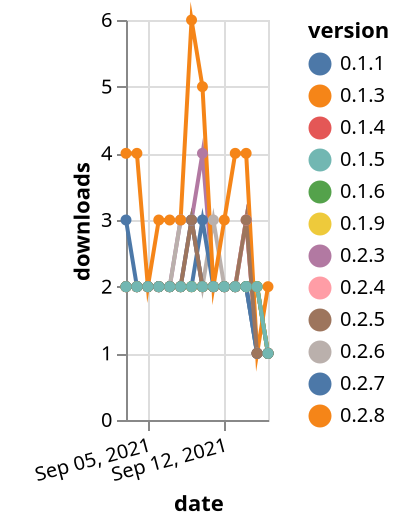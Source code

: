 {"$schema": "https://vega.github.io/schema/vega-lite/v5.json", "description": "A simple bar chart with embedded data.", "data": {"values": [{"date": "2021-09-03", "total": 2260, "delta": 2, "version": "0.1.3"}, {"date": "2021-09-04", "total": 2262, "delta": 2, "version": "0.1.3"}, {"date": "2021-09-05", "total": 2264, "delta": 2, "version": "0.1.3"}, {"date": "2021-09-06", "total": 2266, "delta": 2, "version": "0.1.3"}, {"date": "2021-09-07", "total": 2268, "delta": 2, "version": "0.1.3"}, {"date": "2021-09-08", "total": 2270, "delta": 2, "version": "0.1.3"}, {"date": "2021-09-09", "total": 2272, "delta": 2, "version": "0.1.3"}, {"date": "2021-09-10", "total": 2274, "delta": 2, "version": "0.1.3"}, {"date": "2021-09-11", "total": 2276, "delta": 2, "version": "0.1.3"}, {"date": "2021-09-12", "total": 2278, "delta": 2, "version": "0.1.3"}, {"date": "2021-09-13", "total": 2280, "delta": 2, "version": "0.1.3"}, {"date": "2021-09-14", "total": 2282, "delta": 2, "version": "0.1.3"}, {"date": "2021-09-15", "total": 2284, "delta": 2, "version": "0.1.3"}, {"date": "2021-09-16", "total": 2285, "delta": 1, "version": "0.1.3"}, {"date": "2021-09-03", "total": 3035, "delta": 2, "version": "0.2.3"}, {"date": "2021-09-04", "total": 3037, "delta": 2, "version": "0.2.3"}, {"date": "2021-09-05", "total": 3039, "delta": 2, "version": "0.2.3"}, {"date": "2021-09-06", "total": 3041, "delta": 2, "version": "0.2.3"}, {"date": "2021-09-07", "total": 3043, "delta": 2, "version": "0.2.3"}, {"date": "2021-09-08", "total": 3046, "delta": 3, "version": "0.2.3"}, {"date": "2021-09-09", "total": 3049, "delta": 3, "version": "0.2.3"}, {"date": "2021-09-10", "total": 3053, "delta": 4, "version": "0.2.3"}, {"date": "2021-09-11", "total": 3055, "delta": 2, "version": "0.2.3"}, {"date": "2021-09-12", "total": 3057, "delta": 2, "version": "0.2.3"}, {"date": "2021-09-13", "total": 3059, "delta": 2, "version": "0.2.3"}, {"date": "2021-09-14", "total": 3062, "delta": 3, "version": "0.2.3"}, {"date": "2021-09-15", "total": 3063, "delta": 1, "version": "0.2.3"}, {"date": "2021-09-16", "total": 3064, "delta": 1, "version": "0.2.3"}, {"date": "2021-09-03", "total": 1826, "delta": 2, "version": "0.2.4"}, {"date": "2021-09-04", "total": 1828, "delta": 2, "version": "0.2.4"}, {"date": "2021-09-05", "total": 1830, "delta": 2, "version": "0.2.4"}, {"date": "2021-09-06", "total": 1832, "delta": 2, "version": "0.2.4"}, {"date": "2021-09-07", "total": 1834, "delta": 2, "version": "0.2.4"}, {"date": "2021-09-08", "total": 1836, "delta": 2, "version": "0.2.4"}, {"date": "2021-09-09", "total": 1839, "delta": 3, "version": "0.2.4"}, {"date": "2021-09-10", "total": 1841, "delta": 2, "version": "0.2.4"}, {"date": "2021-09-11", "total": 1843, "delta": 2, "version": "0.2.4"}, {"date": "2021-09-12", "total": 1845, "delta": 2, "version": "0.2.4"}, {"date": "2021-09-13", "total": 1847, "delta": 2, "version": "0.2.4"}, {"date": "2021-09-14", "total": 1850, "delta": 3, "version": "0.2.4"}, {"date": "2021-09-15", "total": 1851, "delta": 1, "version": "0.2.4"}, {"date": "2021-09-16", "total": 1852, "delta": 1, "version": "0.2.4"}, {"date": "2021-09-03", "total": 2283, "delta": 2, "version": "0.1.4"}, {"date": "2021-09-04", "total": 2285, "delta": 2, "version": "0.1.4"}, {"date": "2021-09-05", "total": 2287, "delta": 2, "version": "0.1.4"}, {"date": "2021-09-06", "total": 2289, "delta": 2, "version": "0.1.4"}, {"date": "2021-09-07", "total": 2291, "delta": 2, "version": "0.1.4"}, {"date": "2021-09-08", "total": 2293, "delta": 2, "version": "0.1.4"}, {"date": "2021-09-09", "total": 2295, "delta": 2, "version": "0.1.4"}, {"date": "2021-09-10", "total": 2297, "delta": 2, "version": "0.1.4"}, {"date": "2021-09-11", "total": 2299, "delta": 2, "version": "0.1.4"}, {"date": "2021-09-12", "total": 2301, "delta": 2, "version": "0.1.4"}, {"date": "2021-09-13", "total": 2303, "delta": 2, "version": "0.1.4"}, {"date": "2021-09-14", "total": 2305, "delta": 2, "version": "0.1.4"}, {"date": "2021-09-15", "total": 2307, "delta": 2, "version": "0.1.4"}, {"date": "2021-09-16", "total": 2308, "delta": 1, "version": "0.1.4"}, {"date": "2021-09-03", "total": 3410, "delta": 2, "version": "0.1.9"}, {"date": "2021-09-04", "total": 3412, "delta": 2, "version": "0.1.9"}, {"date": "2021-09-05", "total": 3414, "delta": 2, "version": "0.1.9"}, {"date": "2021-09-06", "total": 3416, "delta": 2, "version": "0.1.9"}, {"date": "2021-09-07", "total": 3418, "delta": 2, "version": "0.1.9"}, {"date": "2021-09-08", "total": 3420, "delta": 2, "version": "0.1.9"}, {"date": "2021-09-09", "total": 3422, "delta": 2, "version": "0.1.9"}, {"date": "2021-09-10", "total": 3424, "delta": 2, "version": "0.1.9"}, {"date": "2021-09-11", "total": 3426, "delta": 2, "version": "0.1.9"}, {"date": "2021-09-12", "total": 3428, "delta": 2, "version": "0.1.9"}, {"date": "2021-09-13", "total": 3430, "delta": 2, "version": "0.1.9"}, {"date": "2021-09-14", "total": 3432, "delta": 2, "version": "0.1.9"}, {"date": "2021-09-15", "total": 3434, "delta": 2, "version": "0.1.9"}, {"date": "2021-09-16", "total": 3435, "delta": 1, "version": "0.1.9"}, {"date": "2021-09-03", "total": 1475, "delta": 2, "version": "0.2.6"}, {"date": "2021-09-04", "total": 1477, "delta": 2, "version": "0.2.6"}, {"date": "2021-09-05", "total": 1479, "delta": 2, "version": "0.2.6"}, {"date": "2021-09-06", "total": 1481, "delta": 2, "version": "0.2.6"}, {"date": "2021-09-07", "total": 1483, "delta": 2, "version": "0.2.6"}, {"date": "2021-09-08", "total": 1486, "delta": 3, "version": "0.2.6"}, {"date": "2021-09-09", "total": 1489, "delta": 3, "version": "0.2.6"}, {"date": "2021-09-10", "total": 1491, "delta": 2, "version": "0.2.6"}, {"date": "2021-09-11", "total": 1494, "delta": 3, "version": "0.2.6"}, {"date": "2021-09-12", "total": 1496, "delta": 2, "version": "0.2.6"}, {"date": "2021-09-13", "total": 1498, "delta": 2, "version": "0.2.6"}, {"date": "2021-09-14", "total": 1500, "delta": 2, "version": "0.2.6"}, {"date": "2021-09-15", "total": 1501, "delta": 1, "version": "0.2.6"}, {"date": "2021-09-16", "total": 1502, "delta": 1, "version": "0.2.6"}, {"date": "2021-09-03", "total": 2264, "delta": 2, "version": "0.1.1"}, {"date": "2021-09-04", "total": 2266, "delta": 2, "version": "0.1.1"}, {"date": "2021-09-05", "total": 2268, "delta": 2, "version": "0.1.1"}, {"date": "2021-09-06", "total": 2270, "delta": 2, "version": "0.1.1"}, {"date": "2021-09-07", "total": 2272, "delta": 2, "version": "0.1.1"}, {"date": "2021-09-08", "total": 2274, "delta": 2, "version": "0.1.1"}, {"date": "2021-09-09", "total": 2276, "delta": 2, "version": "0.1.1"}, {"date": "2021-09-10", "total": 2279, "delta": 3, "version": "0.1.1"}, {"date": "2021-09-11", "total": 2281, "delta": 2, "version": "0.1.1"}, {"date": "2021-09-12", "total": 2283, "delta": 2, "version": "0.1.1"}, {"date": "2021-09-13", "total": 2285, "delta": 2, "version": "0.1.1"}, {"date": "2021-09-14", "total": 2287, "delta": 2, "version": "0.1.1"}, {"date": "2021-09-15", "total": 2288, "delta": 1, "version": "0.1.1"}, {"date": "2021-09-16", "total": 2289, "delta": 1, "version": "0.1.1"}, {"date": "2021-09-03", "total": 137, "delta": 4, "version": "0.2.8"}, {"date": "2021-09-04", "total": 141, "delta": 4, "version": "0.2.8"}, {"date": "2021-09-05", "total": 143, "delta": 2, "version": "0.2.8"}, {"date": "2021-09-06", "total": 146, "delta": 3, "version": "0.2.8"}, {"date": "2021-09-07", "total": 149, "delta": 3, "version": "0.2.8"}, {"date": "2021-09-08", "total": 152, "delta": 3, "version": "0.2.8"}, {"date": "2021-09-09", "total": 158, "delta": 6, "version": "0.2.8"}, {"date": "2021-09-10", "total": 163, "delta": 5, "version": "0.2.8"}, {"date": "2021-09-11", "total": 165, "delta": 2, "version": "0.2.8"}, {"date": "2021-09-12", "total": 168, "delta": 3, "version": "0.2.8"}, {"date": "2021-09-13", "total": 172, "delta": 4, "version": "0.2.8"}, {"date": "2021-09-14", "total": 176, "delta": 4, "version": "0.2.8"}, {"date": "2021-09-15", "total": 177, "delta": 1, "version": "0.2.8"}, {"date": "2021-09-16", "total": 179, "delta": 2, "version": "0.2.8"}, {"date": "2021-09-03", "total": 297, "delta": 3, "version": "0.2.7"}, {"date": "2021-09-04", "total": 299, "delta": 2, "version": "0.2.7"}, {"date": "2021-09-05", "total": 301, "delta": 2, "version": "0.2.7"}, {"date": "2021-09-06", "total": 303, "delta": 2, "version": "0.2.7"}, {"date": "2021-09-07", "total": 305, "delta": 2, "version": "0.2.7"}, {"date": "2021-09-08", "total": 307, "delta": 2, "version": "0.2.7"}, {"date": "2021-09-09", "total": 310, "delta": 3, "version": "0.2.7"}, {"date": "2021-09-10", "total": 312, "delta": 2, "version": "0.2.7"}, {"date": "2021-09-11", "total": 314, "delta": 2, "version": "0.2.7"}, {"date": "2021-09-12", "total": 316, "delta": 2, "version": "0.2.7"}, {"date": "2021-09-13", "total": 318, "delta": 2, "version": "0.2.7"}, {"date": "2021-09-14", "total": 320, "delta": 2, "version": "0.2.7"}, {"date": "2021-09-15", "total": 321, "delta": 1, "version": "0.2.7"}, {"date": "2021-09-16", "total": 322, "delta": 1, "version": "0.2.7"}, {"date": "2021-09-03", "total": 2599, "delta": 2, "version": "0.1.6"}, {"date": "2021-09-04", "total": 2601, "delta": 2, "version": "0.1.6"}, {"date": "2021-09-05", "total": 2603, "delta": 2, "version": "0.1.6"}, {"date": "2021-09-06", "total": 2605, "delta": 2, "version": "0.1.6"}, {"date": "2021-09-07", "total": 2607, "delta": 2, "version": "0.1.6"}, {"date": "2021-09-08", "total": 2609, "delta": 2, "version": "0.1.6"}, {"date": "2021-09-09", "total": 2611, "delta": 2, "version": "0.1.6"}, {"date": "2021-09-10", "total": 2613, "delta": 2, "version": "0.1.6"}, {"date": "2021-09-11", "total": 2615, "delta": 2, "version": "0.1.6"}, {"date": "2021-09-12", "total": 2617, "delta": 2, "version": "0.1.6"}, {"date": "2021-09-13", "total": 2619, "delta": 2, "version": "0.1.6"}, {"date": "2021-09-14", "total": 2621, "delta": 2, "version": "0.1.6"}, {"date": "2021-09-15", "total": 2623, "delta": 2, "version": "0.1.6"}, {"date": "2021-09-16", "total": 2624, "delta": 1, "version": "0.1.6"}, {"date": "2021-09-03", "total": 2619, "delta": 2, "version": "0.2.5"}, {"date": "2021-09-04", "total": 2621, "delta": 2, "version": "0.2.5"}, {"date": "2021-09-05", "total": 2623, "delta": 2, "version": "0.2.5"}, {"date": "2021-09-06", "total": 2625, "delta": 2, "version": "0.2.5"}, {"date": "2021-09-07", "total": 2627, "delta": 2, "version": "0.2.5"}, {"date": "2021-09-08", "total": 2629, "delta": 2, "version": "0.2.5"}, {"date": "2021-09-09", "total": 2632, "delta": 3, "version": "0.2.5"}, {"date": "2021-09-10", "total": 2634, "delta": 2, "version": "0.2.5"}, {"date": "2021-09-11", "total": 2636, "delta": 2, "version": "0.2.5"}, {"date": "2021-09-12", "total": 2638, "delta": 2, "version": "0.2.5"}, {"date": "2021-09-13", "total": 2640, "delta": 2, "version": "0.2.5"}, {"date": "2021-09-14", "total": 2643, "delta": 3, "version": "0.2.5"}, {"date": "2021-09-15", "total": 2644, "delta": 1, "version": "0.2.5"}, {"date": "2021-09-16", "total": 2645, "delta": 1, "version": "0.2.5"}, {"date": "2021-09-03", "total": 2288, "delta": 2, "version": "0.1.5"}, {"date": "2021-09-04", "total": 2290, "delta": 2, "version": "0.1.5"}, {"date": "2021-09-05", "total": 2292, "delta": 2, "version": "0.1.5"}, {"date": "2021-09-06", "total": 2294, "delta": 2, "version": "0.1.5"}, {"date": "2021-09-07", "total": 2296, "delta": 2, "version": "0.1.5"}, {"date": "2021-09-08", "total": 2298, "delta": 2, "version": "0.1.5"}, {"date": "2021-09-09", "total": 2300, "delta": 2, "version": "0.1.5"}, {"date": "2021-09-10", "total": 2302, "delta": 2, "version": "0.1.5"}, {"date": "2021-09-11", "total": 2304, "delta": 2, "version": "0.1.5"}, {"date": "2021-09-12", "total": 2306, "delta": 2, "version": "0.1.5"}, {"date": "2021-09-13", "total": 2308, "delta": 2, "version": "0.1.5"}, {"date": "2021-09-14", "total": 2310, "delta": 2, "version": "0.1.5"}, {"date": "2021-09-15", "total": 2312, "delta": 2, "version": "0.1.5"}, {"date": "2021-09-16", "total": 2313, "delta": 1, "version": "0.1.5"}]}, "width": "container", "mark": {"type": "line", "point": {"filled": true}}, "encoding": {"x": {"field": "date", "type": "temporal", "timeUnit": "yearmonthdate", "title": "date", "axis": {"labelAngle": -15}}, "y": {"field": "delta", "type": "quantitative", "title": "downloads"}, "color": {"field": "version", "type": "nominal"}, "tooltip": {"field": "delta"}}}